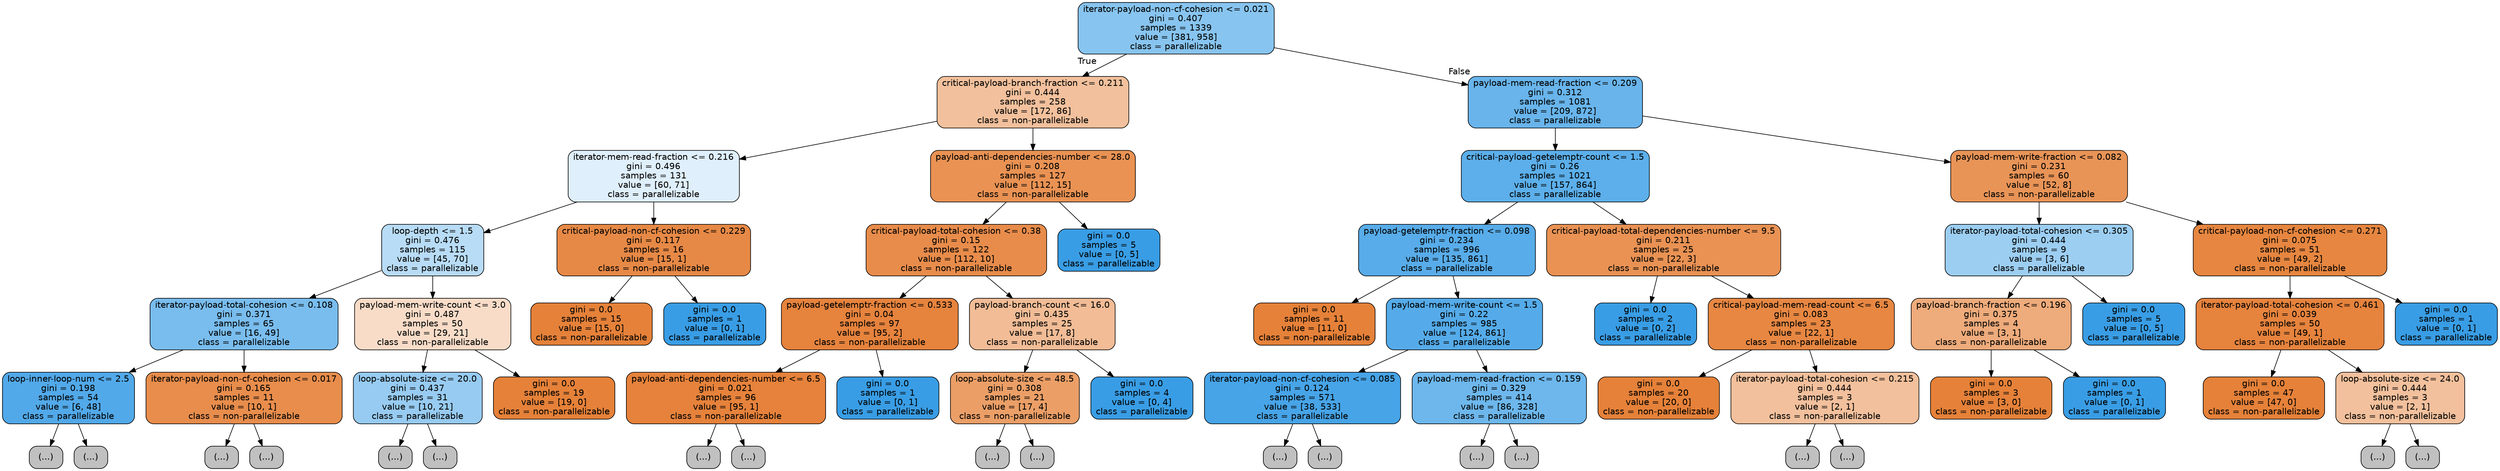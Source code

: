 digraph Tree {
node [shape=box, style="filled, rounded", color="black", fontname=helvetica] ;
edge [fontname=helvetica] ;
0 [label="iterator-payload-non-cf-cohesion <= 0.021\ngini = 0.407\nsamples = 1339\nvalue = [381, 958]\nclass = parallelizable", fillcolor="#399de59a"] ;
1 [label="critical-payload-branch-fraction <= 0.211\ngini = 0.444\nsamples = 258\nvalue = [172, 86]\nclass = non-parallelizable", fillcolor="#e581397f"] ;
0 -> 1 [labeldistance=2.5, labelangle=45, headlabel="True"] ;
2 [label="iterator-mem-read-fraction <= 0.216\ngini = 0.496\nsamples = 131\nvalue = [60, 71]\nclass = parallelizable", fillcolor="#399de528"] ;
1 -> 2 ;
3 [label="loop-depth <= 1.5\ngini = 0.476\nsamples = 115\nvalue = [45, 70]\nclass = parallelizable", fillcolor="#399de55b"] ;
2 -> 3 ;
4 [label="iterator-payload-total-cohesion <= 0.108\ngini = 0.371\nsamples = 65\nvalue = [16, 49]\nclass = parallelizable", fillcolor="#399de5ac"] ;
3 -> 4 ;
5 [label="loop-inner-loop-num <= 2.5\ngini = 0.198\nsamples = 54\nvalue = [6, 48]\nclass = parallelizable", fillcolor="#399de5df"] ;
4 -> 5 ;
6 [label="(...)", fillcolor="#C0C0C0"] ;
5 -> 6 ;
13 [label="(...)", fillcolor="#C0C0C0"] ;
5 -> 13 ;
16 [label="iterator-payload-non-cf-cohesion <= 0.017\ngini = 0.165\nsamples = 11\nvalue = [10, 1]\nclass = non-parallelizable", fillcolor="#e58139e6"] ;
4 -> 16 ;
17 [label="(...)", fillcolor="#C0C0C0"] ;
16 -> 17 ;
18 [label="(...)", fillcolor="#C0C0C0"] ;
16 -> 18 ;
19 [label="payload-mem-write-count <= 3.0\ngini = 0.487\nsamples = 50\nvalue = [29, 21]\nclass = non-parallelizable", fillcolor="#e5813946"] ;
3 -> 19 ;
20 [label="loop-absolute-size <= 20.0\ngini = 0.437\nsamples = 31\nvalue = [10, 21]\nclass = parallelizable", fillcolor="#399de586"] ;
19 -> 20 ;
21 [label="(...)", fillcolor="#C0C0C0"] ;
20 -> 21 ;
22 [label="(...)", fillcolor="#C0C0C0"] ;
20 -> 22 ;
33 [label="gini = 0.0\nsamples = 19\nvalue = [19, 0]\nclass = non-parallelizable", fillcolor="#e58139ff"] ;
19 -> 33 ;
34 [label="critical-payload-non-cf-cohesion <= 0.229\ngini = 0.117\nsamples = 16\nvalue = [15, 1]\nclass = non-parallelizable", fillcolor="#e58139ee"] ;
2 -> 34 ;
35 [label="gini = 0.0\nsamples = 15\nvalue = [15, 0]\nclass = non-parallelizable", fillcolor="#e58139ff"] ;
34 -> 35 ;
36 [label="gini = 0.0\nsamples = 1\nvalue = [0, 1]\nclass = parallelizable", fillcolor="#399de5ff"] ;
34 -> 36 ;
37 [label="payload-anti-dependencies-number <= 28.0\ngini = 0.208\nsamples = 127\nvalue = [112, 15]\nclass = non-parallelizable", fillcolor="#e58139dd"] ;
1 -> 37 ;
38 [label="critical-payload-total-cohesion <= 0.38\ngini = 0.15\nsamples = 122\nvalue = [112, 10]\nclass = non-parallelizable", fillcolor="#e58139e8"] ;
37 -> 38 ;
39 [label="payload-getelemptr-fraction <= 0.533\ngini = 0.04\nsamples = 97\nvalue = [95, 2]\nclass = non-parallelizable", fillcolor="#e58139fa"] ;
38 -> 39 ;
40 [label="payload-anti-dependencies-number <= 6.5\ngini = 0.021\nsamples = 96\nvalue = [95, 1]\nclass = non-parallelizable", fillcolor="#e58139fc"] ;
39 -> 40 ;
41 [label="(...)", fillcolor="#C0C0C0"] ;
40 -> 41 ;
42 [label="(...)", fillcolor="#C0C0C0"] ;
40 -> 42 ;
45 [label="gini = 0.0\nsamples = 1\nvalue = [0, 1]\nclass = parallelizable", fillcolor="#399de5ff"] ;
39 -> 45 ;
46 [label="payload-branch-count <= 16.0\ngini = 0.435\nsamples = 25\nvalue = [17, 8]\nclass = non-parallelizable", fillcolor="#e5813987"] ;
38 -> 46 ;
47 [label="loop-absolute-size <= 48.5\ngini = 0.308\nsamples = 21\nvalue = [17, 4]\nclass = non-parallelizable", fillcolor="#e58139c3"] ;
46 -> 47 ;
48 [label="(...)", fillcolor="#C0C0C0"] ;
47 -> 48 ;
53 [label="(...)", fillcolor="#C0C0C0"] ;
47 -> 53 ;
54 [label="gini = 0.0\nsamples = 4\nvalue = [0, 4]\nclass = parallelizable", fillcolor="#399de5ff"] ;
46 -> 54 ;
55 [label="gini = 0.0\nsamples = 5\nvalue = [0, 5]\nclass = parallelizable", fillcolor="#399de5ff"] ;
37 -> 55 ;
56 [label="payload-mem-read-fraction <= 0.209\ngini = 0.312\nsamples = 1081\nvalue = [209, 872]\nclass = parallelizable", fillcolor="#399de5c2"] ;
0 -> 56 [labeldistance=2.5, labelangle=-45, headlabel="False"] ;
57 [label="critical-payload-getelemptr-count <= 1.5\ngini = 0.26\nsamples = 1021\nvalue = [157, 864]\nclass = parallelizable", fillcolor="#399de5d1"] ;
56 -> 57 ;
58 [label="payload-getelemptr-fraction <= 0.098\ngini = 0.234\nsamples = 996\nvalue = [135, 861]\nclass = parallelizable", fillcolor="#399de5d7"] ;
57 -> 58 ;
59 [label="gini = 0.0\nsamples = 11\nvalue = [11, 0]\nclass = non-parallelizable", fillcolor="#e58139ff"] ;
58 -> 59 ;
60 [label="payload-mem-write-count <= 1.5\ngini = 0.22\nsamples = 985\nvalue = [124, 861]\nclass = parallelizable", fillcolor="#399de5da"] ;
58 -> 60 ;
61 [label="iterator-payload-non-cf-cohesion <= 0.085\ngini = 0.124\nsamples = 571\nvalue = [38, 533]\nclass = parallelizable", fillcolor="#399de5ed"] ;
60 -> 61 ;
62 [label="(...)", fillcolor="#C0C0C0"] ;
61 -> 62 ;
117 [label="(...)", fillcolor="#C0C0C0"] ;
61 -> 117 ;
122 [label="payload-mem-read-fraction <= 0.159\ngini = 0.329\nsamples = 414\nvalue = [86, 328]\nclass = parallelizable", fillcolor="#399de5bc"] ;
60 -> 122 ;
123 [label="(...)", fillcolor="#C0C0C0"] ;
122 -> 123 ;
180 [label="(...)", fillcolor="#C0C0C0"] ;
122 -> 180 ;
193 [label="critical-payload-total-dependencies-number <= 9.5\ngini = 0.211\nsamples = 25\nvalue = [22, 3]\nclass = non-parallelizable", fillcolor="#e58139dc"] ;
57 -> 193 ;
194 [label="gini = 0.0\nsamples = 2\nvalue = [0, 2]\nclass = parallelizable", fillcolor="#399de5ff"] ;
193 -> 194 ;
195 [label="critical-payload-mem-read-count <= 6.5\ngini = 0.083\nsamples = 23\nvalue = [22, 1]\nclass = non-parallelizable", fillcolor="#e58139f3"] ;
193 -> 195 ;
196 [label="gini = 0.0\nsamples = 20\nvalue = [20, 0]\nclass = non-parallelizable", fillcolor="#e58139ff"] ;
195 -> 196 ;
197 [label="iterator-payload-total-cohesion <= 0.215\ngini = 0.444\nsamples = 3\nvalue = [2, 1]\nclass = non-parallelizable", fillcolor="#e581397f"] ;
195 -> 197 ;
198 [label="(...)", fillcolor="#C0C0C0"] ;
197 -> 198 ;
199 [label="(...)", fillcolor="#C0C0C0"] ;
197 -> 199 ;
200 [label="payload-mem-write-fraction <= 0.082\ngini = 0.231\nsamples = 60\nvalue = [52, 8]\nclass = non-parallelizable", fillcolor="#e58139d8"] ;
56 -> 200 ;
201 [label="iterator-payload-total-cohesion <= 0.305\ngini = 0.444\nsamples = 9\nvalue = [3, 6]\nclass = parallelizable", fillcolor="#399de57f"] ;
200 -> 201 ;
202 [label="payload-branch-fraction <= 0.196\ngini = 0.375\nsamples = 4\nvalue = [3, 1]\nclass = non-parallelizable", fillcolor="#e58139aa"] ;
201 -> 202 ;
203 [label="gini = 0.0\nsamples = 3\nvalue = [3, 0]\nclass = non-parallelizable", fillcolor="#e58139ff"] ;
202 -> 203 ;
204 [label="gini = 0.0\nsamples = 1\nvalue = [0, 1]\nclass = parallelizable", fillcolor="#399de5ff"] ;
202 -> 204 ;
205 [label="gini = 0.0\nsamples = 5\nvalue = [0, 5]\nclass = parallelizable", fillcolor="#399de5ff"] ;
201 -> 205 ;
206 [label="critical-payload-non-cf-cohesion <= 0.271\ngini = 0.075\nsamples = 51\nvalue = [49, 2]\nclass = non-parallelizable", fillcolor="#e58139f5"] ;
200 -> 206 ;
207 [label="iterator-payload-total-cohesion <= 0.461\ngini = 0.039\nsamples = 50\nvalue = [49, 1]\nclass = non-parallelizable", fillcolor="#e58139fa"] ;
206 -> 207 ;
208 [label="gini = 0.0\nsamples = 47\nvalue = [47, 0]\nclass = non-parallelizable", fillcolor="#e58139ff"] ;
207 -> 208 ;
209 [label="loop-absolute-size <= 24.0\ngini = 0.444\nsamples = 3\nvalue = [2, 1]\nclass = non-parallelizable", fillcolor="#e581397f"] ;
207 -> 209 ;
210 [label="(...)", fillcolor="#C0C0C0"] ;
209 -> 210 ;
211 [label="(...)", fillcolor="#C0C0C0"] ;
209 -> 211 ;
212 [label="gini = 0.0\nsamples = 1\nvalue = [0, 1]\nclass = parallelizable", fillcolor="#399de5ff"] ;
206 -> 212 ;
}